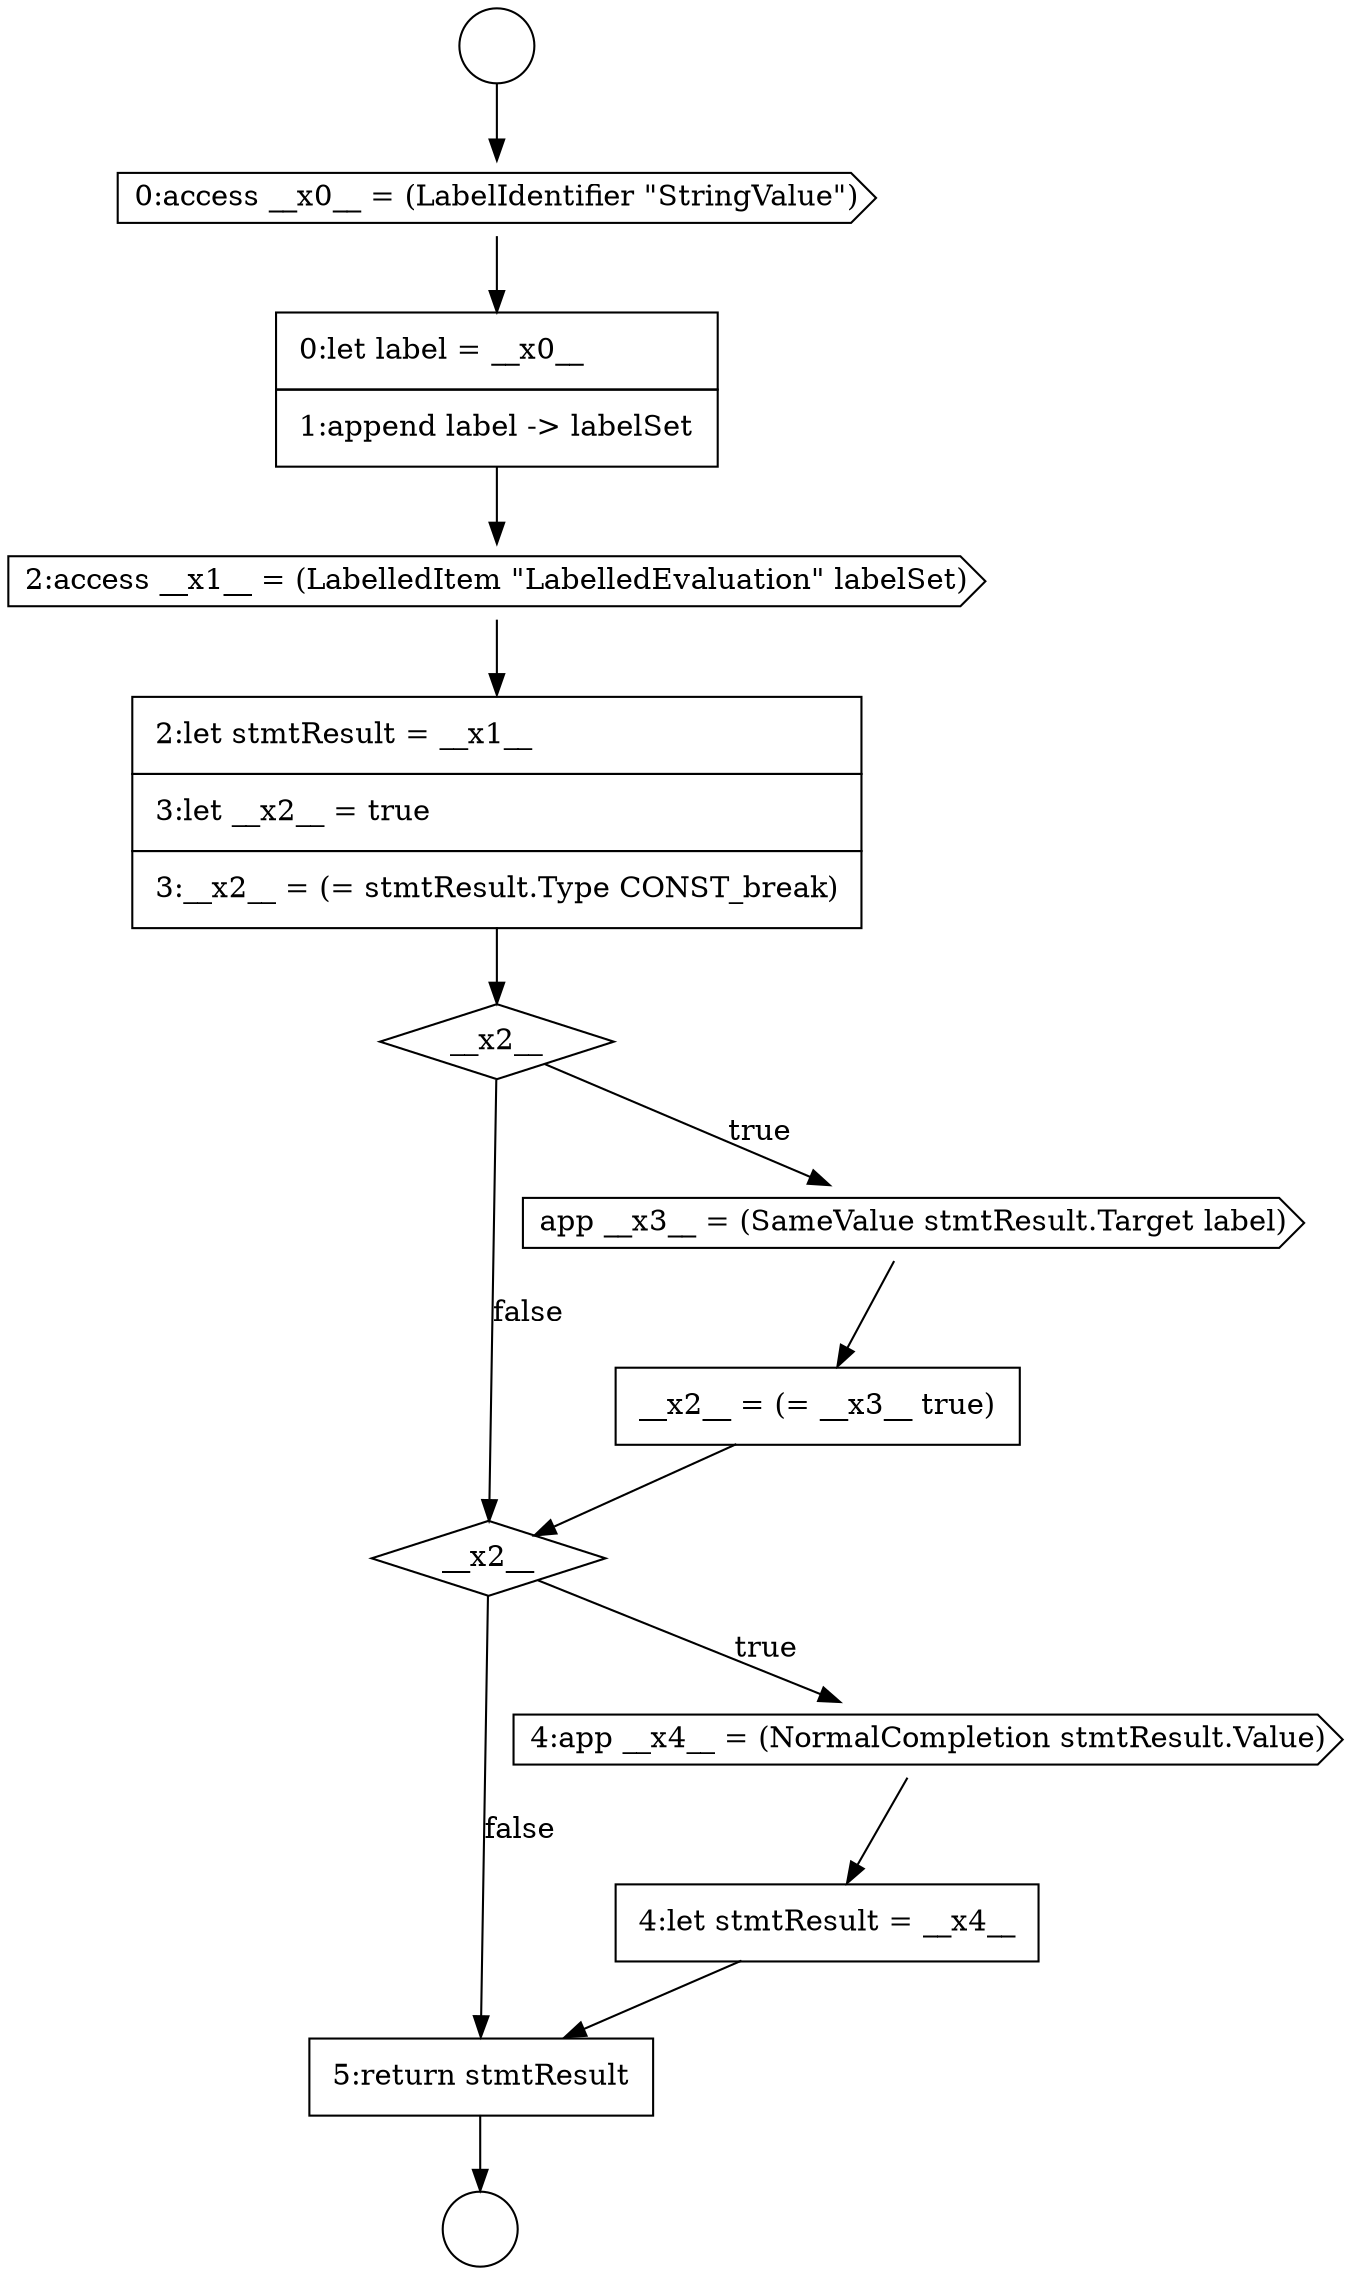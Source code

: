 digraph {
  node7332 [shape=cds, label=<<font color="black">2:access __x1__ = (LabelledItem &quot;LabelledEvaluation&quot; labelSet)</font>> color="black" fillcolor="white" style=filled]
  node7329 [shape=circle label=" " color="black" fillcolor="white" style=filled]
  node7331 [shape=none, margin=0, label=<<font color="black">
    <table border="0" cellborder="1" cellspacing="0" cellpadding="10">
      <tr><td align="left">0:let label = __x0__</td></tr>
      <tr><td align="left">1:append label -&gt; labelSet</td></tr>
    </table>
  </font>> color="black" fillcolor="white" style=filled]
  node7336 [shape=none, margin=0, label=<<font color="black">
    <table border="0" cellborder="1" cellspacing="0" cellpadding="10">
      <tr><td align="left">__x2__ = (= __x3__ true)</td></tr>
    </table>
  </font>> color="black" fillcolor="white" style=filled]
  node7337 [shape=diamond, label=<<font color="black">__x2__</font>> color="black" fillcolor="white" style=filled]
  node7340 [shape=none, margin=0, label=<<font color="black">
    <table border="0" cellborder="1" cellspacing="0" cellpadding="10">
      <tr><td align="left">5:return stmtResult</td></tr>
    </table>
  </font>> color="black" fillcolor="white" style=filled]
  node7333 [shape=none, margin=0, label=<<font color="black">
    <table border="0" cellborder="1" cellspacing="0" cellpadding="10">
      <tr><td align="left">2:let stmtResult = __x1__</td></tr>
      <tr><td align="left">3:let __x2__ = true</td></tr>
      <tr><td align="left">3:__x2__ = (= stmtResult.Type CONST_break)</td></tr>
    </table>
  </font>> color="black" fillcolor="white" style=filled]
  node7328 [shape=circle label=" " color="black" fillcolor="white" style=filled]
  node7330 [shape=cds, label=<<font color="black">0:access __x0__ = (LabelIdentifier &quot;StringValue&quot;)</font>> color="black" fillcolor="white" style=filled]
  node7334 [shape=diamond, label=<<font color="black">__x2__</font>> color="black" fillcolor="white" style=filled]
  node7339 [shape=none, margin=0, label=<<font color="black">
    <table border="0" cellborder="1" cellspacing="0" cellpadding="10">
      <tr><td align="left">4:let stmtResult = __x4__</td></tr>
    </table>
  </font>> color="black" fillcolor="white" style=filled]
  node7338 [shape=cds, label=<<font color="black">4:app __x4__ = (NormalCompletion stmtResult.Value)</font>> color="black" fillcolor="white" style=filled]
  node7335 [shape=cds, label=<<font color="black">app __x3__ = (SameValue stmtResult.Target label)</font>> color="black" fillcolor="white" style=filled]
  node7335 -> node7336 [ color="black"]
  node7336 -> node7337 [ color="black"]
  node7331 -> node7332 [ color="black"]
  node7334 -> node7335 [label=<<font color="black">true</font>> color="black"]
  node7334 -> node7337 [label=<<font color="black">false</font>> color="black"]
  node7337 -> node7338 [label=<<font color="black">true</font>> color="black"]
  node7337 -> node7340 [label=<<font color="black">false</font>> color="black"]
  node7328 -> node7330 [ color="black"]
  node7339 -> node7340 [ color="black"]
  node7333 -> node7334 [ color="black"]
  node7340 -> node7329 [ color="black"]
  node7330 -> node7331 [ color="black"]
  node7332 -> node7333 [ color="black"]
  node7338 -> node7339 [ color="black"]
}
